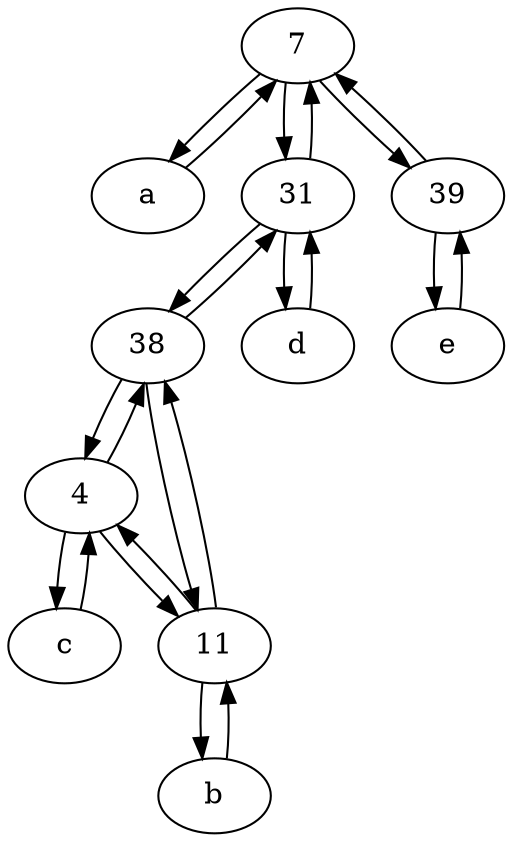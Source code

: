 digraph  {
	7;
	e [pos="30,50!"];
	4;
	a [pos="40,10!"];
	31;
	c [pos="20,10!"];
	39;
	38;
	d [pos="20,30!"];
	b [pos="50,20!"];
	11;
	4 -> c;
	31 -> d;
	31 -> 38;
	d -> 31;
	31 -> 7;
	11 -> 38;
	c -> 4;
	38 -> 11;
	11 -> b;
	39 -> e;
	7 -> 31;
	38 -> 4;
	a -> 7;
	4 -> 38;
	11 -> 4;
	4 -> 11;
	7 -> 39;
	b -> 11;
	39 -> 7;
	7 -> a;
	e -> 39;
	38 -> 31;

	}